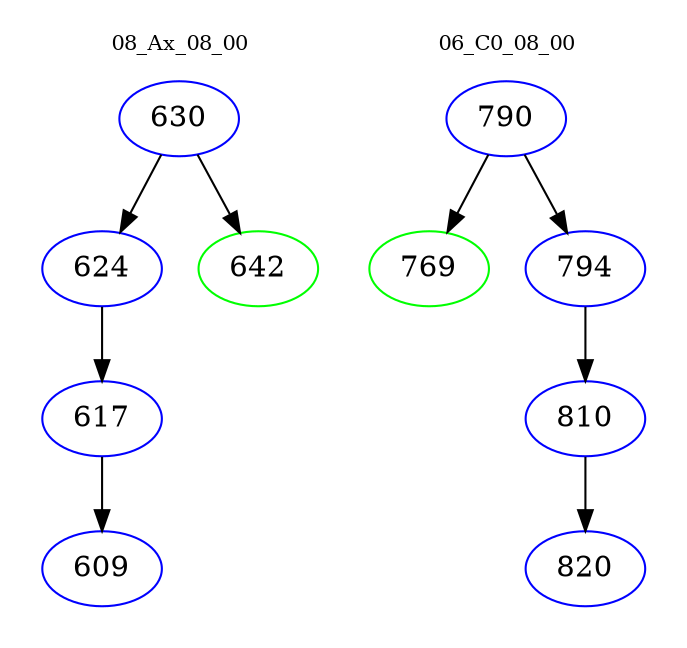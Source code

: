 digraph{
subgraph cluster_0 {
color = white
label = "08_Ax_08_00";
fontsize=10;
T0_630 [label="630", color="blue"]
T0_630 -> T0_624 [color="black"]
T0_624 [label="624", color="blue"]
T0_624 -> T0_617 [color="black"]
T0_617 [label="617", color="blue"]
T0_617 -> T0_609 [color="black"]
T0_609 [label="609", color="blue"]
T0_630 -> T0_642 [color="black"]
T0_642 [label="642", color="green"]
}
subgraph cluster_1 {
color = white
label = "06_C0_08_00";
fontsize=10;
T1_790 [label="790", color="blue"]
T1_790 -> T1_769 [color="black"]
T1_769 [label="769", color="green"]
T1_790 -> T1_794 [color="black"]
T1_794 [label="794", color="blue"]
T1_794 -> T1_810 [color="black"]
T1_810 [label="810", color="blue"]
T1_810 -> T1_820 [color="black"]
T1_820 [label="820", color="blue"]
}
}
